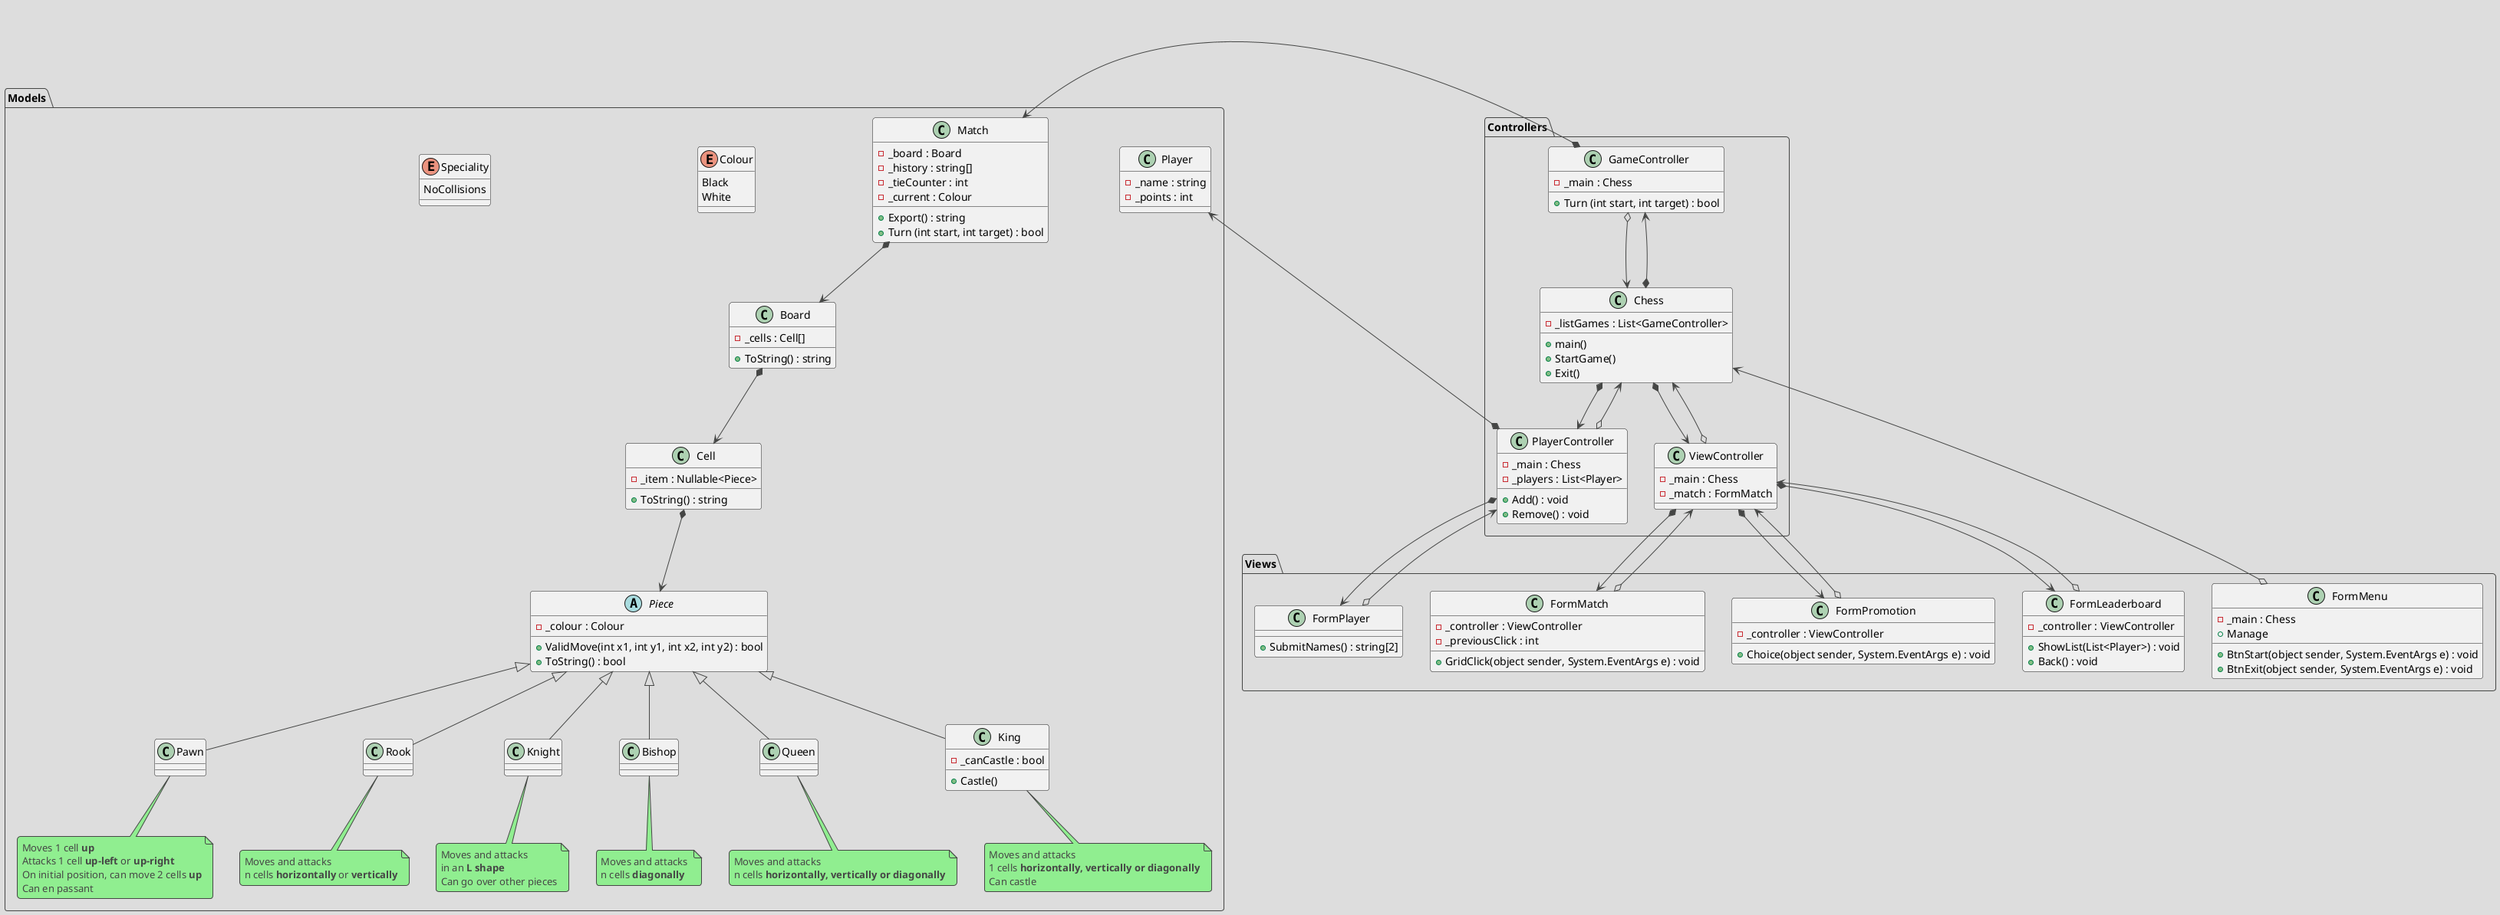 @startuml Class
!theme toy

'https://plantuml.com/class-diagram
namespace Models {
    abstract class Piece {
        - _colour : Colour
        + ValidMove(int x1, int y1, int x2, int y2) : bool
        + ToString() : bool
    }

    class Pawn extends Piece {
    }
    note bottom of Pawn
        Moves 1 cell <b>up</b>
        Attacks 1 cell <b>up-left</b> or <b>up-right</b>
        On initial position, can move 2 cells <b>up</b>
        Can en passant
    end note

    class Rook  extends Piece {

    }
    note bottom of Rook
        Moves and attacks 
        n cells <b>horizontally</b> or <b>vertically</b>
    end note

    class Knight extends Piece {

    }
    note bottom of Knight
        Moves and attacks 
        in an <b>L shape</b>
        Can go over other pieces
    end note

    class Bishop extends Piece {

    }
    note bottom of Bishop
        Moves and attacks 
        n cells <b>diagonally</b>
    end note

    class Queen extends Piece {

    }
    note bottom of Queen
        Moves and attacks 
        n cells <b>horizontally, vertically or diagonally</b>
    end note

    class King extends Piece {
        - _canCastle : bool
        + Castle()
    }
    note bottom of King
        Moves and attacks 
        1 cells <b>horizontally, vertically or diagonally</b>
        Can castle
    end note

    class Match {
        - _board : Board
        - _history : string[]
        - _tieCounter : int
        - _current : Colour
        + Export() : string
        + Turn (int start, int target) : bool
    }
    class Board {
        - _cells : Cell[]
        + ToString() : string
    }
    class Cell {
        - _item : Nullable<Piece>
        + ToString() : string

    }
    class Player {
        - _name : string
        - _points : int
    }
    enum Colour {
        Black
        White
    }
    enum Speciality {
        NoCollisions
        
    }

    Match *--> Board
    Board *--> Cell
    Cell *--> Piece
}

namespace Controllers {
    class Chess {
        - _listGames : List<GameController>
        + main() 
        + StartGame()
        + Exit()
    }
    class GameController  {
        - _main : Chess
        + Turn (int start, int target) : bool
    }
    class ViewController  {
        - _main : Chess
        - _match : FormMatch
    }
    class PlayerController {
        - _main : Chess
        - _players : List<Player>
        + Add() : void
        + Remove() : void
    }

    Chess *--> GameController
    Chess *--> ViewController
    Chess *--> PlayerController
    GameController o--> Chess
    ViewController o--> Chess
    PlayerController o--> Chess
}

namespace Views {
    class FormMenu {
        - _main : Chess
        + BtnStart(object sender, System.EventArgs e) : void
        + BtnExit(object sender, System.EventArgs e) : void
        + Manage
    }
    class FormMatch {
        - _controller : ViewController
        - _previousClick : int
        + GridClick(object sender, System.EventArgs e) : void
    }
    class FormLeaderboard {
        - _controller : ViewController
        + ShowList(List<Player>) : void
        + Back() : void
    }
    class FormPromotion {
        - _controller : ViewController
        + Choice(object sender, System.EventArgs e) : void
    }
    class FormPlayer {
        + SubmitNames() : string[2]
    }
}

Controllers.GameController *-left-> Models.Match
Controllers.PlayerController *-left-> Models.Player
Controllers.PlayerController *-left-> Views.FormPlayer
Controllers.ViewController *-down-> Views.FormMatch
Controllers.ViewController *-down-> Views.FormLeaderboard
Controllers.ViewController *-down-> Views.FormPromotion
Views.FormMatch o-up-> Controllers.ViewController
Views.FormLeaderboard o-up-> Controllers.ViewController
Views.FormPromotion o-up-> Controllers.ViewController
Views.FormMenu o-up-> Controllers.Chess
Views.FormPlayer o-up-> Controllers.PlayerController

@enduml